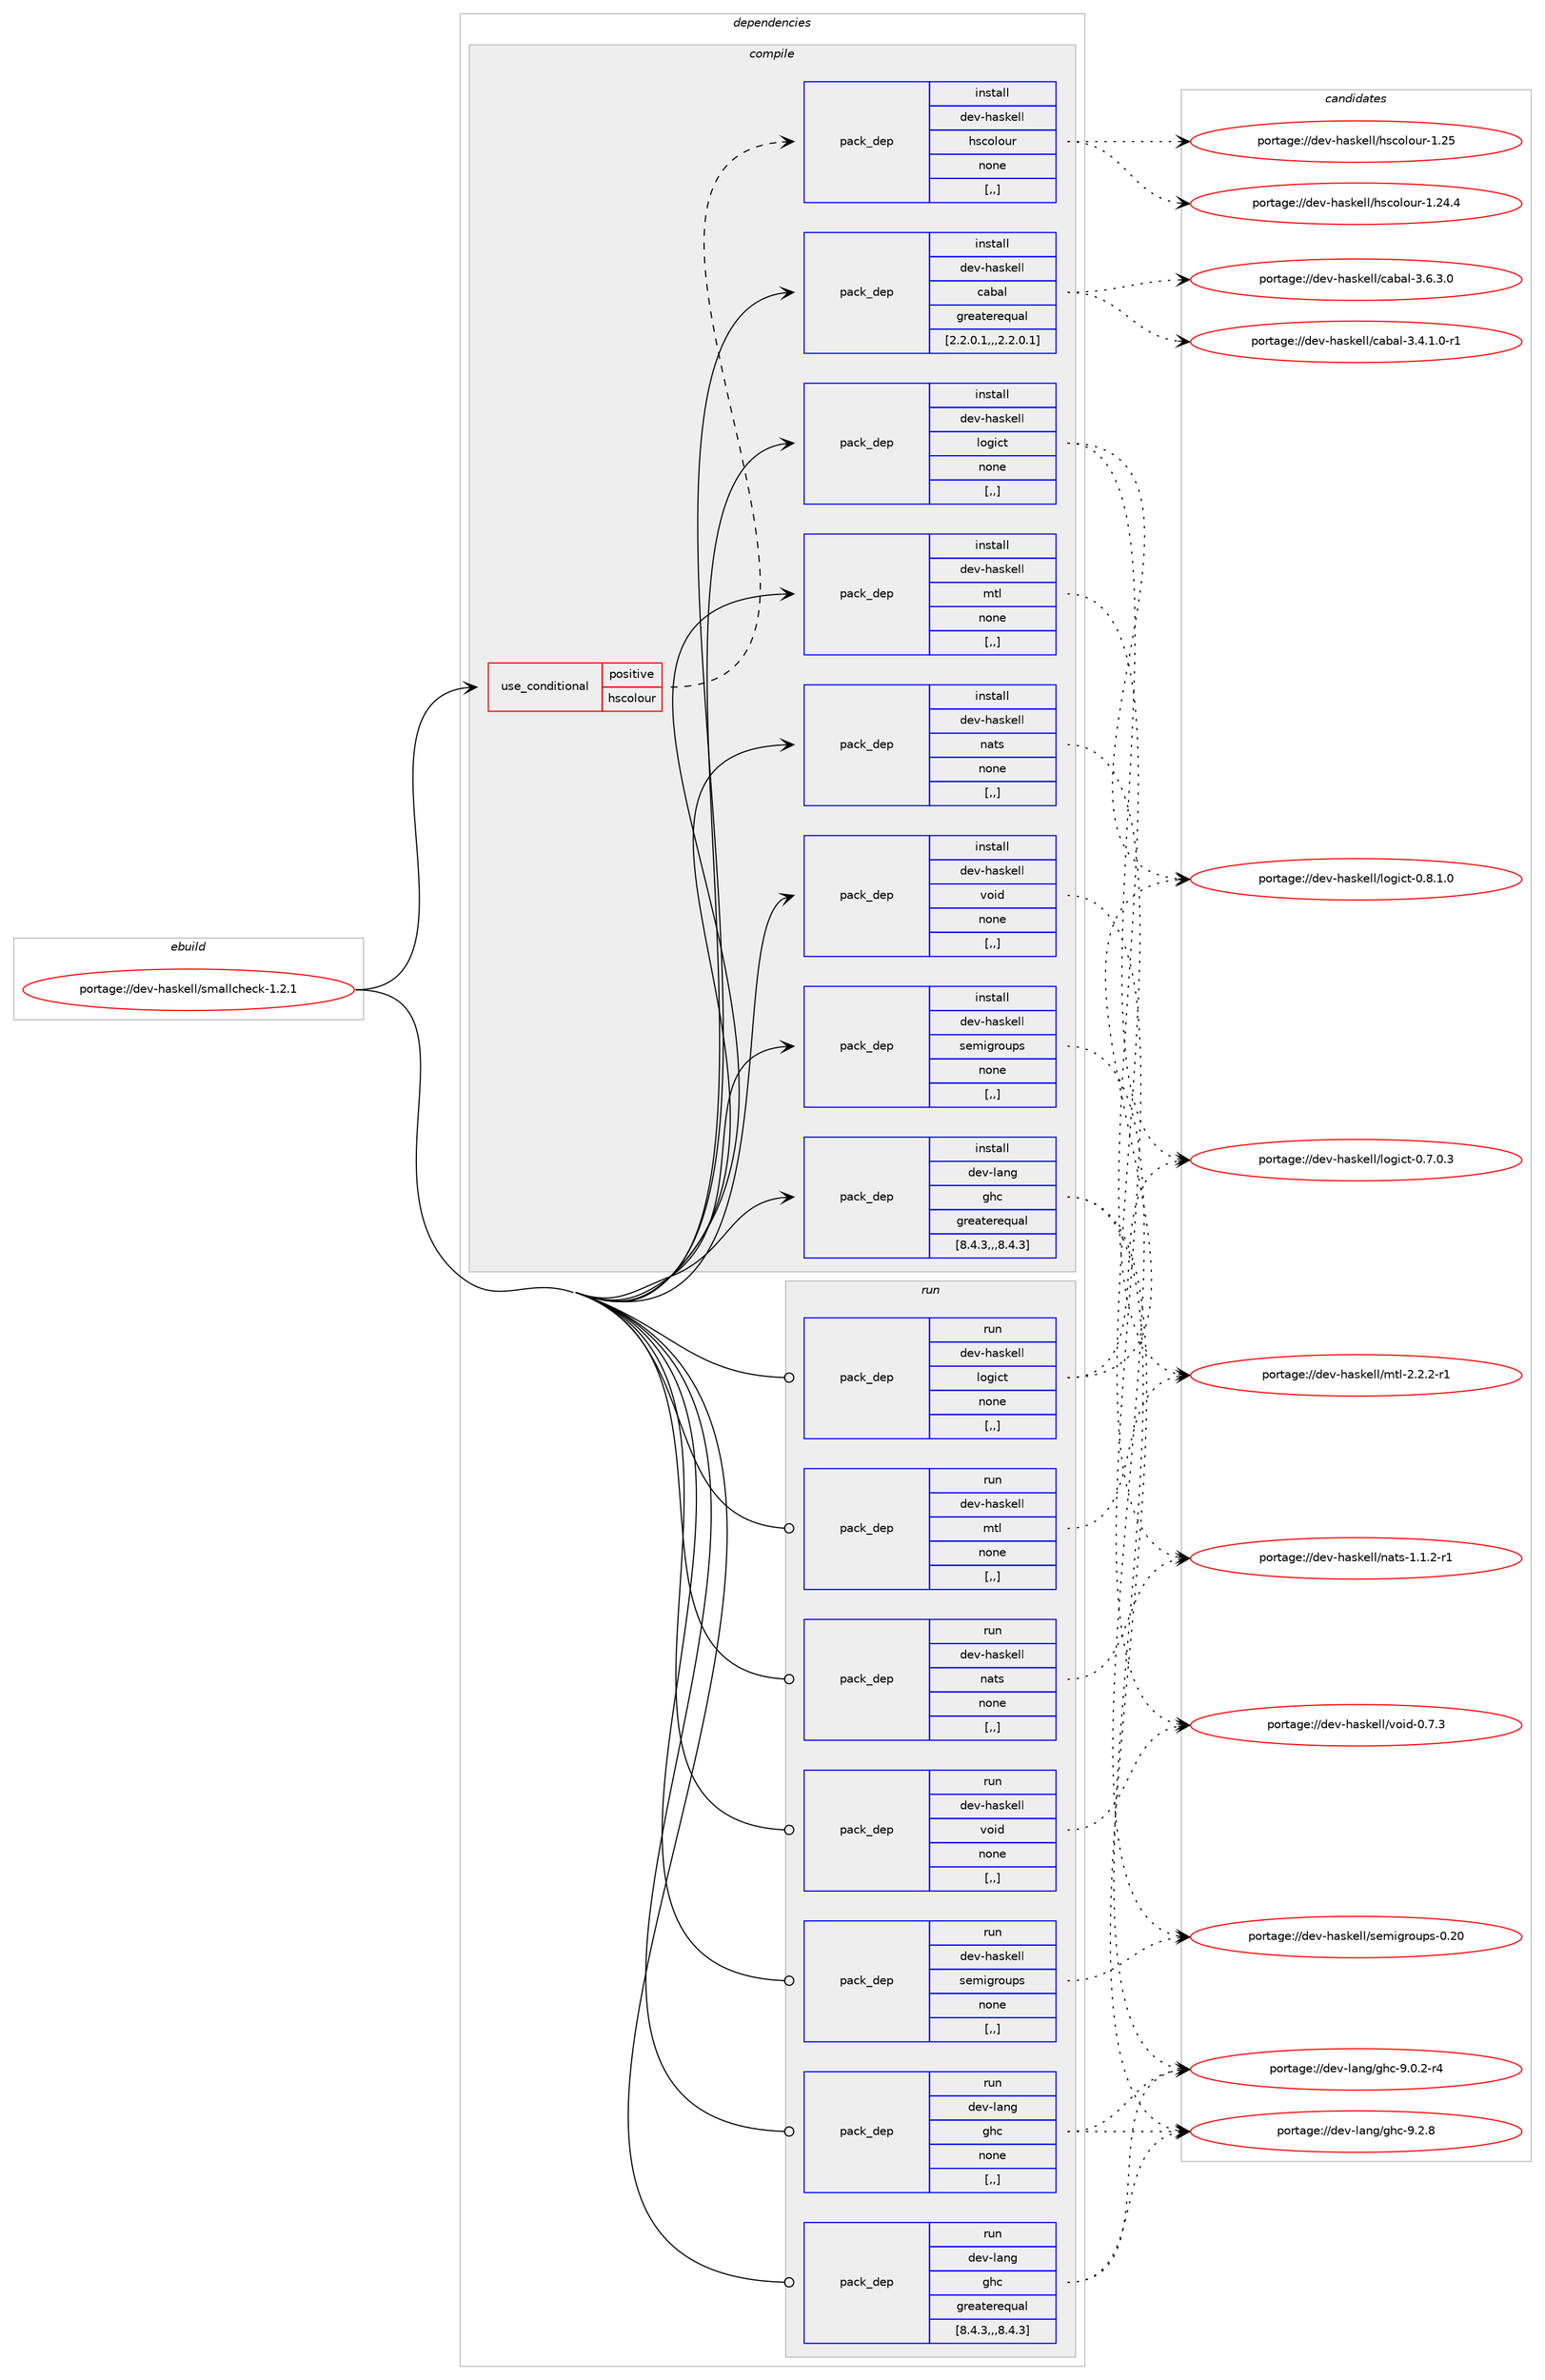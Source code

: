 digraph prolog {

# *************
# Graph options
# *************

newrank=true;
concentrate=true;
compound=true;
graph [rankdir=LR,fontname=Helvetica,fontsize=10,ranksep=1.5];#, ranksep=2.5, nodesep=0.2];
edge  [arrowhead=vee];
node  [fontname=Helvetica,fontsize=10];

# **********
# The ebuild
# **********

subgraph cluster_leftcol {
color=gray;
label=<<i>ebuild</i>>;
id [label="portage://dev-haskell/smallcheck-1.2.1", color=red, width=4, href="../dev-haskell/smallcheck-1.2.1.svg"];
}

# ****************
# The dependencies
# ****************

subgraph cluster_midcol {
color=gray;
label=<<i>dependencies</i>>;
subgraph cluster_compile {
fillcolor="#eeeeee";
style=filled;
label=<<i>compile</i>>;
subgraph cond151183 {
dependency582052 [label=<<TABLE BORDER="0" CELLBORDER="1" CELLSPACING="0" CELLPADDING="4"><TR><TD ROWSPAN="3" CELLPADDING="10">use_conditional</TD></TR><TR><TD>positive</TD></TR><TR><TD>hscolour</TD></TR></TABLE>>, shape=none, color=red];
subgraph pack426261 {
dependency582053 [label=<<TABLE BORDER="0" CELLBORDER="1" CELLSPACING="0" CELLPADDING="4" WIDTH="220"><TR><TD ROWSPAN="6" CELLPADDING="30">pack_dep</TD></TR><TR><TD WIDTH="110">install</TD></TR><TR><TD>dev-haskell</TD></TR><TR><TD>hscolour</TD></TR><TR><TD>none</TD></TR><TR><TD>[,,]</TD></TR></TABLE>>, shape=none, color=blue];
}
dependency582052:e -> dependency582053:w [weight=20,style="dashed",arrowhead="vee"];
}
id:e -> dependency582052:w [weight=20,style="solid",arrowhead="vee"];
subgraph pack426262 {
dependency582054 [label=<<TABLE BORDER="0" CELLBORDER="1" CELLSPACING="0" CELLPADDING="4" WIDTH="220"><TR><TD ROWSPAN="6" CELLPADDING="30">pack_dep</TD></TR><TR><TD WIDTH="110">install</TD></TR><TR><TD>dev-haskell</TD></TR><TR><TD>cabal</TD></TR><TR><TD>greaterequal</TD></TR><TR><TD>[2.2.0.1,,,2.2.0.1]</TD></TR></TABLE>>, shape=none, color=blue];
}
id:e -> dependency582054:w [weight=20,style="solid",arrowhead="vee"];
subgraph pack426263 {
dependency582055 [label=<<TABLE BORDER="0" CELLBORDER="1" CELLSPACING="0" CELLPADDING="4" WIDTH="220"><TR><TD ROWSPAN="6" CELLPADDING="30">pack_dep</TD></TR><TR><TD WIDTH="110">install</TD></TR><TR><TD>dev-haskell</TD></TR><TR><TD>logict</TD></TR><TR><TD>none</TD></TR><TR><TD>[,,]</TD></TR></TABLE>>, shape=none, color=blue];
}
id:e -> dependency582055:w [weight=20,style="solid",arrowhead="vee"];
subgraph pack426264 {
dependency582056 [label=<<TABLE BORDER="0" CELLBORDER="1" CELLSPACING="0" CELLPADDING="4" WIDTH="220"><TR><TD ROWSPAN="6" CELLPADDING="30">pack_dep</TD></TR><TR><TD WIDTH="110">install</TD></TR><TR><TD>dev-haskell</TD></TR><TR><TD>mtl</TD></TR><TR><TD>none</TD></TR><TR><TD>[,,]</TD></TR></TABLE>>, shape=none, color=blue];
}
id:e -> dependency582056:w [weight=20,style="solid",arrowhead="vee"];
subgraph pack426265 {
dependency582057 [label=<<TABLE BORDER="0" CELLBORDER="1" CELLSPACING="0" CELLPADDING="4" WIDTH="220"><TR><TD ROWSPAN="6" CELLPADDING="30">pack_dep</TD></TR><TR><TD WIDTH="110">install</TD></TR><TR><TD>dev-haskell</TD></TR><TR><TD>nats</TD></TR><TR><TD>none</TD></TR><TR><TD>[,,]</TD></TR></TABLE>>, shape=none, color=blue];
}
id:e -> dependency582057:w [weight=20,style="solid",arrowhead="vee"];
subgraph pack426266 {
dependency582058 [label=<<TABLE BORDER="0" CELLBORDER="1" CELLSPACING="0" CELLPADDING="4" WIDTH="220"><TR><TD ROWSPAN="6" CELLPADDING="30">pack_dep</TD></TR><TR><TD WIDTH="110">install</TD></TR><TR><TD>dev-haskell</TD></TR><TR><TD>semigroups</TD></TR><TR><TD>none</TD></TR><TR><TD>[,,]</TD></TR></TABLE>>, shape=none, color=blue];
}
id:e -> dependency582058:w [weight=20,style="solid",arrowhead="vee"];
subgraph pack426267 {
dependency582059 [label=<<TABLE BORDER="0" CELLBORDER="1" CELLSPACING="0" CELLPADDING="4" WIDTH="220"><TR><TD ROWSPAN="6" CELLPADDING="30">pack_dep</TD></TR><TR><TD WIDTH="110">install</TD></TR><TR><TD>dev-haskell</TD></TR><TR><TD>void</TD></TR><TR><TD>none</TD></TR><TR><TD>[,,]</TD></TR></TABLE>>, shape=none, color=blue];
}
id:e -> dependency582059:w [weight=20,style="solid",arrowhead="vee"];
subgraph pack426268 {
dependency582060 [label=<<TABLE BORDER="0" CELLBORDER="1" CELLSPACING="0" CELLPADDING="4" WIDTH="220"><TR><TD ROWSPAN="6" CELLPADDING="30">pack_dep</TD></TR><TR><TD WIDTH="110">install</TD></TR><TR><TD>dev-lang</TD></TR><TR><TD>ghc</TD></TR><TR><TD>greaterequal</TD></TR><TR><TD>[8.4.3,,,8.4.3]</TD></TR></TABLE>>, shape=none, color=blue];
}
id:e -> dependency582060:w [weight=20,style="solid",arrowhead="vee"];
}
subgraph cluster_compileandrun {
fillcolor="#eeeeee";
style=filled;
label=<<i>compile and run</i>>;
}
subgraph cluster_run {
fillcolor="#eeeeee";
style=filled;
label=<<i>run</i>>;
subgraph pack426269 {
dependency582061 [label=<<TABLE BORDER="0" CELLBORDER="1" CELLSPACING="0" CELLPADDING="4" WIDTH="220"><TR><TD ROWSPAN="6" CELLPADDING="30">pack_dep</TD></TR><TR><TD WIDTH="110">run</TD></TR><TR><TD>dev-haskell</TD></TR><TR><TD>logict</TD></TR><TR><TD>none</TD></TR><TR><TD>[,,]</TD></TR></TABLE>>, shape=none, color=blue];
}
id:e -> dependency582061:w [weight=20,style="solid",arrowhead="odot"];
subgraph pack426270 {
dependency582062 [label=<<TABLE BORDER="0" CELLBORDER="1" CELLSPACING="0" CELLPADDING="4" WIDTH="220"><TR><TD ROWSPAN="6" CELLPADDING="30">pack_dep</TD></TR><TR><TD WIDTH="110">run</TD></TR><TR><TD>dev-haskell</TD></TR><TR><TD>mtl</TD></TR><TR><TD>none</TD></TR><TR><TD>[,,]</TD></TR></TABLE>>, shape=none, color=blue];
}
id:e -> dependency582062:w [weight=20,style="solid",arrowhead="odot"];
subgraph pack426271 {
dependency582063 [label=<<TABLE BORDER="0" CELLBORDER="1" CELLSPACING="0" CELLPADDING="4" WIDTH="220"><TR><TD ROWSPAN="6" CELLPADDING="30">pack_dep</TD></TR><TR><TD WIDTH="110">run</TD></TR><TR><TD>dev-haskell</TD></TR><TR><TD>nats</TD></TR><TR><TD>none</TD></TR><TR><TD>[,,]</TD></TR></TABLE>>, shape=none, color=blue];
}
id:e -> dependency582063:w [weight=20,style="solid",arrowhead="odot"];
subgraph pack426272 {
dependency582064 [label=<<TABLE BORDER="0" CELLBORDER="1" CELLSPACING="0" CELLPADDING="4" WIDTH="220"><TR><TD ROWSPAN="6" CELLPADDING="30">pack_dep</TD></TR><TR><TD WIDTH="110">run</TD></TR><TR><TD>dev-haskell</TD></TR><TR><TD>semigroups</TD></TR><TR><TD>none</TD></TR><TR><TD>[,,]</TD></TR></TABLE>>, shape=none, color=blue];
}
id:e -> dependency582064:w [weight=20,style="solid",arrowhead="odot"];
subgraph pack426273 {
dependency582065 [label=<<TABLE BORDER="0" CELLBORDER="1" CELLSPACING="0" CELLPADDING="4" WIDTH="220"><TR><TD ROWSPAN="6" CELLPADDING="30">pack_dep</TD></TR><TR><TD WIDTH="110">run</TD></TR><TR><TD>dev-haskell</TD></TR><TR><TD>void</TD></TR><TR><TD>none</TD></TR><TR><TD>[,,]</TD></TR></TABLE>>, shape=none, color=blue];
}
id:e -> dependency582065:w [weight=20,style="solid",arrowhead="odot"];
subgraph pack426274 {
dependency582066 [label=<<TABLE BORDER="0" CELLBORDER="1" CELLSPACING="0" CELLPADDING="4" WIDTH="220"><TR><TD ROWSPAN="6" CELLPADDING="30">pack_dep</TD></TR><TR><TD WIDTH="110">run</TD></TR><TR><TD>dev-lang</TD></TR><TR><TD>ghc</TD></TR><TR><TD>greaterequal</TD></TR><TR><TD>[8.4.3,,,8.4.3]</TD></TR></TABLE>>, shape=none, color=blue];
}
id:e -> dependency582066:w [weight=20,style="solid",arrowhead="odot"];
subgraph pack426275 {
dependency582067 [label=<<TABLE BORDER="0" CELLBORDER="1" CELLSPACING="0" CELLPADDING="4" WIDTH="220"><TR><TD ROWSPAN="6" CELLPADDING="30">pack_dep</TD></TR><TR><TD WIDTH="110">run</TD></TR><TR><TD>dev-lang</TD></TR><TR><TD>ghc</TD></TR><TR><TD>none</TD></TR><TR><TD>[,,]</TD></TR></TABLE>>, shape=none, color=blue];
}
id:e -> dependency582067:w [weight=20,style="solid",arrowhead="odot"];
}
}

# **************
# The candidates
# **************

subgraph cluster_choices {
rank=same;
color=gray;
label=<<i>candidates</i>>;

subgraph choice426261 {
color=black;
nodesep=1;
choice100101118451049711510710110810847104115991111081111171144549465053 [label="portage://dev-haskell/hscolour-1.25", color=red, width=4,href="../dev-haskell/hscolour-1.25.svg"];
choice1001011184510497115107101108108471041159911110811111711445494650524652 [label="portage://dev-haskell/hscolour-1.24.4", color=red, width=4,href="../dev-haskell/hscolour-1.24.4.svg"];
dependency582053:e -> choice100101118451049711510710110810847104115991111081111171144549465053:w [style=dotted,weight="100"];
dependency582053:e -> choice1001011184510497115107101108108471041159911110811111711445494650524652:w [style=dotted,weight="100"];
}
subgraph choice426262 {
color=black;
nodesep=1;
choice100101118451049711510710110810847999798971084551465446514648 [label="portage://dev-haskell/cabal-3.6.3.0", color=red, width=4,href="../dev-haskell/cabal-3.6.3.0.svg"];
choice1001011184510497115107101108108479997989710845514652464946484511449 [label="portage://dev-haskell/cabal-3.4.1.0-r1", color=red, width=4,href="../dev-haskell/cabal-3.4.1.0-r1.svg"];
dependency582054:e -> choice100101118451049711510710110810847999798971084551465446514648:w [style=dotted,weight="100"];
dependency582054:e -> choice1001011184510497115107101108108479997989710845514652464946484511449:w [style=dotted,weight="100"];
}
subgraph choice426263 {
color=black;
nodesep=1;
choice100101118451049711510710110810847108111103105991164548465646494648 [label="portage://dev-haskell/logict-0.8.1.0", color=red, width=4,href="../dev-haskell/logict-0.8.1.0.svg"];
choice100101118451049711510710110810847108111103105991164548465546484651 [label="portage://dev-haskell/logict-0.7.0.3", color=red, width=4,href="../dev-haskell/logict-0.7.0.3.svg"];
dependency582055:e -> choice100101118451049711510710110810847108111103105991164548465646494648:w [style=dotted,weight="100"];
dependency582055:e -> choice100101118451049711510710110810847108111103105991164548465546484651:w [style=dotted,weight="100"];
}
subgraph choice426264 {
color=black;
nodesep=1;
choice1001011184510497115107101108108471091161084550465046504511449 [label="portage://dev-haskell/mtl-2.2.2-r1", color=red, width=4,href="../dev-haskell/mtl-2.2.2-r1.svg"];
dependency582056:e -> choice1001011184510497115107101108108471091161084550465046504511449:w [style=dotted,weight="100"];
}
subgraph choice426265 {
color=black;
nodesep=1;
choice100101118451049711510710110810847110971161154549464946504511449 [label="portage://dev-haskell/nats-1.1.2-r1", color=red, width=4,href="../dev-haskell/nats-1.1.2-r1.svg"];
dependency582057:e -> choice100101118451049711510710110810847110971161154549464946504511449:w [style=dotted,weight="100"];
}
subgraph choice426266 {
color=black;
nodesep=1;
choice1001011184510497115107101108108471151011091051031141111171121154548465048 [label="portage://dev-haskell/semigroups-0.20", color=red, width=4,href="../dev-haskell/semigroups-0.20.svg"];
dependency582058:e -> choice1001011184510497115107101108108471151011091051031141111171121154548465048:w [style=dotted,weight="100"];
}
subgraph choice426267 {
color=black;
nodesep=1;
choice100101118451049711510710110810847118111105100454846554651 [label="portage://dev-haskell/void-0.7.3", color=red, width=4,href="../dev-haskell/void-0.7.3.svg"];
dependency582059:e -> choice100101118451049711510710110810847118111105100454846554651:w [style=dotted,weight="100"];
}
subgraph choice426268 {
color=black;
nodesep=1;
choice10010111845108971101034710310499455746504656 [label="portage://dev-lang/ghc-9.2.8", color=red, width=4,href="../dev-lang/ghc-9.2.8.svg"];
choice100101118451089711010347103104994557464846504511452 [label="portage://dev-lang/ghc-9.0.2-r4", color=red, width=4,href="../dev-lang/ghc-9.0.2-r4.svg"];
dependency582060:e -> choice10010111845108971101034710310499455746504656:w [style=dotted,weight="100"];
dependency582060:e -> choice100101118451089711010347103104994557464846504511452:w [style=dotted,weight="100"];
}
subgraph choice426269 {
color=black;
nodesep=1;
choice100101118451049711510710110810847108111103105991164548465646494648 [label="portage://dev-haskell/logict-0.8.1.0", color=red, width=4,href="../dev-haskell/logict-0.8.1.0.svg"];
choice100101118451049711510710110810847108111103105991164548465546484651 [label="portage://dev-haskell/logict-0.7.0.3", color=red, width=4,href="../dev-haskell/logict-0.7.0.3.svg"];
dependency582061:e -> choice100101118451049711510710110810847108111103105991164548465646494648:w [style=dotted,weight="100"];
dependency582061:e -> choice100101118451049711510710110810847108111103105991164548465546484651:w [style=dotted,weight="100"];
}
subgraph choice426270 {
color=black;
nodesep=1;
choice1001011184510497115107101108108471091161084550465046504511449 [label="portage://dev-haskell/mtl-2.2.2-r1", color=red, width=4,href="../dev-haskell/mtl-2.2.2-r1.svg"];
dependency582062:e -> choice1001011184510497115107101108108471091161084550465046504511449:w [style=dotted,weight="100"];
}
subgraph choice426271 {
color=black;
nodesep=1;
choice100101118451049711510710110810847110971161154549464946504511449 [label="portage://dev-haskell/nats-1.1.2-r1", color=red, width=4,href="../dev-haskell/nats-1.1.2-r1.svg"];
dependency582063:e -> choice100101118451049711510710110810847110971161154549464946504511449:w [style=dotted,weight="100"];
}
subgraph choice426272 {
color=black;
nodesep=1;
choice1001011184510497115107101108108471151011091051031141111171121154548465048 [label="portage://dev-haskell/semigroups-0.20", color=red, width=4,href="../dev-haskell/semigroups-0.20.svg"];
dependency582064:e -> choice1001011184510497115107101108108471151011091051031141111171121154548465048:w [style=dotted,weight="100"];
}
subgraph choice426273 {
color=black;
nodesep=1;
choice100101118451049711510710110810847118111105100454846554651 [label="portage://dev-haskell/void-0.7.3", color=red, width=4,href="../dev-haskell/void-0.7.3.svg"];
dependency582065:e -> choice100101118451049711510710110810847118111105100454846554651:w [style=dotted,weight="100"];
}
subgraph choice426274 {
color=black;
nodesep=1;
choice10010111845108971101034710310499455746504656 [label="portage://dev-lang/ghc-9.2.8", color=red, width=4,href="../dev-lang/ghc-9.2.8.svg"];
choice100101118451089711010347103104994557464846504511452 [label="portage://dev-lang/ghc-9.0.2-r4", color=red, width=4,href="../dev-lang/ghc-9.0.2-r4.svg"];
dependency582066:e -> choice10010111845108971101034710310499455746504656:w [style=dotted,weight="100"];
dependency582066:e -> choice100101118451089711010347103104994557464846504511452:w [style=dotted,weight="100"];
}
subgraph choice426275 {
color=black;
nodesep=1;
choice10010111845108971101034710310499455746504656 [label="portage://dev-lang/ghc-9.2.8", color=red, width=4,href="../dev-lang/ghc-9.2.8.svg"];
choice100101118451089711010347103104994557464846504511452 [label="portage://dev-lang/ghc-9.0.2-r4", color=red, width=4,href="../dev-lang/ghc-9.0.2-r4.svg"];
dependency582067:e -> choice10010111845108971101034710310499455746504656:w [style=dotted,weight="100"];
dependency582067:e -> choice100101118451089711010347103104994557464846504511452:w [style=dotted,weight="100"];
}
}

}
